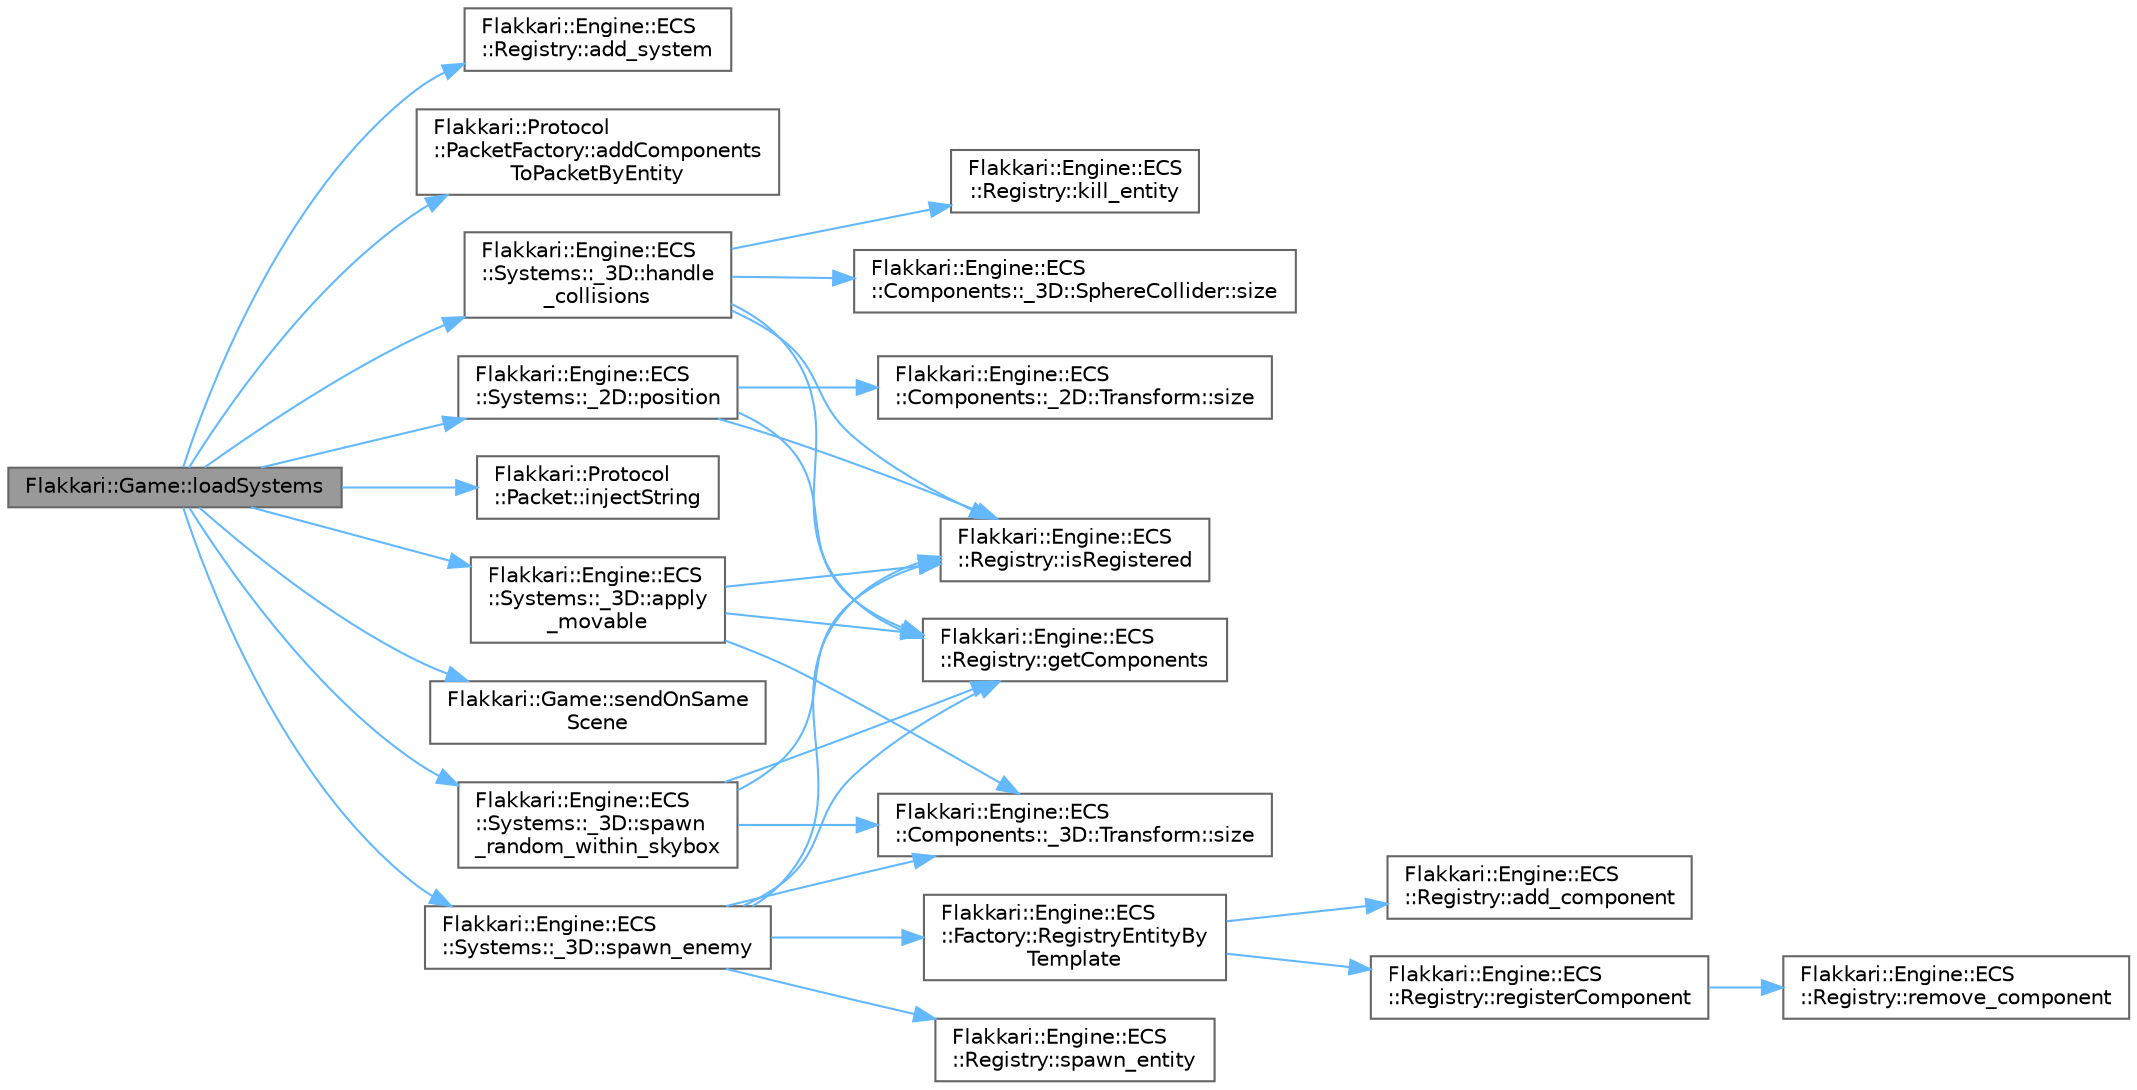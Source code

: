 digraph "Flakkari::Game::loadSystems"
{
 // LATEX_PDF_SIZE
  bgcolor="transparent";
  edge [fontname=Helvetica,fontsize=10,labelfontname=Helvetica,labelfontsize=10];
  node [fontname=Helvetica,fontsize=10,shape=box,height=0.2,width=0.4];
  rankdir="LR";
  Node1 [id="Node000001",label="Flakkari::Game::loadSystems",height=0.2,width=0.4,color="gray40", fillcolor="grey60", style="filled", fontcolor="black",tooltip="Add all the systems of the game to the registry."];
  Node1 -> Node2 [id="edge1_Node000001_Node000002",color="steelblue1",style="solid",tooltip=" "];
  Node2 [id="Node000002",label="Flakkari::Engine::ECS\l::Registry::add_system",height=0.2,width=0.4,color="grey40", fillcolor="white", style="filled",URL="$d3/d58/classFlakkari_1_1Engine_1_1ECS_1_1Registry.html#a4b9afe929d82931e4fbbce85acb84fc1",tooltip="Add a system to the registry."];
  Node1 -> Node3 [id="edge2_Node000001_Node000003",color="steelblue1",style="solid",tooltip=" "];
  Node3 [id="Node000003",label="Flakkari::Protocol\l::PacketFactory::addComponents\lToPacketByEntity",height=0.2,width=0.4,color="grey40", fillcolor="white", style="filled",URL="$d7/d06/classFlakkari_1_1Protocol_1_1PacketFactory.html#a1b3ecd6a8b5169c43a3a24d7b6bb6069",tooltip="Add all the components of an entity to a packet."];
  Node1 -> Node4 [id="edge3_Node000001_Node000004",color="steelblue1",style="solid",tooltip=" "];
  Node4 [id="Node000004",label="Flakkari::Engine::ECS\l::Systems::_3D::apply\l_movable",height=0.2,width=0.4,color="grey40", fillcolor="white", style="filled",URL="$dd/d08/namespaceFlakkari_1_1Engine_1_1ECS_1_1Systems_1_1__3D.html#a9448286ff070a8d4c6a778deec46cff1",tooltip="Updates the position of all entities with a Transform and a Movable component based on their velocity..."];
  Node4 -> Node5 [id="edge4_Node000004_Node000005",color="steelblue1",style="solid",tooltip=" "];
  Node5 [id="Node000005",label="Flakkari::Engine::ECS\l::Registry::getComponents",height=0.2,width=0.4,color="grey40", fillcolor="white", style="filled",URL="$d3/d58/classFlakkari_1_1Engine_1_1ECS_1_1Registry.html#a21047c1f21371e92ad27e347f0af5371",tooltip="Get the Components object from the registry."];
  Node4 -> Node6 [id="edge5_Node000004_Node000006",color="steelblue1",style="solid",tooltip=" "];
  Node6 [id="Node000006",label="Flakkari::Engine::ECS\l::Registry::isRegistered",height=0.2,width=0.4,color="grey40", fillcolor="white", style="filled",URL="$d3/d58/classFlakkari_1_1Engine_1_1ECS_1_1Registry.html#a022c8cd14fed8dd41735787dc6a17414",tooltip="Check if an entity is registered in the registry."];
  Node4 -> Node7 [id="edge6_Node000004_Node000007",color="steelblue1",style="solid",tooltip=" "];
  Node7 [id="Node000007",label="Flakkari::Engine::ECS\l::Components::_3D::Transform::size",height=0.2,width=0.4,color="grey40", fillcolor="white", style="filled",URL="$da/dae/structFlakkari_1_1Engine_1_1ECS_1_1Components_1_1__3D_1_1Transform.html#a39b4cfed359413b4fb3b38c3acb52fbb",tooltip=" "];
  Node1 -> Node8 [id="edge7_Node000001_Node000008",color="steelblue1",style="solid",tooltip=" "];
  Node8 [id="Node000008",label="Flakkari::Engine::ECS\l::Systems::_3D::handle\l_collisions",height=0.2,width=0.4,color="grey40", fillcolor="white", style="filled",URL="$dd/d08/namespaceFlakkari_1_1Engine_1_1ECS_1_1Systems_1_1__3D.html#a4d574733d5ff89325e8664dd162a427b",tooltip="Handles collisions between entities."];
  Node8 -> Node5 [id="edge8_Node000008_Node000005",color="steelblue1",style="solid",tooltip=" "];
  Node8 -> Node6 [id="edge9_Node000008_Node000006",color="steelblue1",style="solid",tooltip=" "];
  Node8 -> Node9 [id="edge10_Node000008_Node000009",color="steelblue1",style="solid",tooltip=" "];
  Node9 [id="Node000009",label="Flakkari::Engine::ECS\l::Registry::kill_entity",height=0.2,width=0.4,color="grey40", fillcolor="white", style="filled",URL="$d3/d58/classFlakkari_1_1Engine_1_1ECS_1_1Registry.html#a7fc7d812593412b6f6c81f3c7be2edbc",tooltip="Kill an entity from the registry."];
  Node8 -> Node10 [id="edge11_Node000008_Node000010",color="steelblue1",style="solid",tooltip=" "];
  Node10 [id="Node000010",label="Flakkari::Engine::ECS\l::Components::_3D::SphereCollider::size",height=0.2,width=0.4,color="grey40", fillcolor="white", style="filled",URL="$d2/d45/structFlakkari_1_1Engine_1_1ECS_1_1Components_1_1__3D_1_1SphereCollider.html#a2132343ffc9d0ebec899db7c8ed7440c",tooltip=" "];
  Node1 -> Node11 [id="edge12_Node000001_Node000011",color="steelblue1",style="solid",tooltip=" "];
  Node11 [id="Node000011",label="Flakkari::Protocol\l::Packet::injectString",height=0.2,width=0.4,color="grey40", fillcolor="white", style="filled",URL="$db/d59/structFlakkari_1_1Protocol_1_1Packet.html#a63aaa79fce263bb0de32d73a8ffdb124",tooltip="Inject a string into the packet."];
  Node1 -> Node12 [id="edge13_Node000001_Node000012",color="steelblue1",style="solid",tooltip=" "];
  Node12 [id="Node000012",label="Flakkari::Engine::ECS\l::Systems::_2D::position",height=0.2,width=0.4,color="grey40", fillcolor="white", style="filled",URL="$d9/d92/namespaceFlakkari_1_1Engine_1_1ECS_1_1Systems_1_1__2D.html#aab7adbed4293a12c180840bde1569d88",tooltip="Updates the position of all entities with a Position and a Movable component based on their velocity."];
  Node12 -> Node5 [id="edge14_Node000012_Node000005",color="steelblue1",style="solid",tooltip=" "];
  Node12 -> Node6 [id="edge15_Node000012_Node000006",color="steelblue1",style="solid",tooltip=" "];
  Node12 -> Node13 [id="edge16_Node000012_Node000013",color="steelblue1",style="solid",tooltip=" "];
  Node13 [id="Node000013",label="Flakkari::Engine::ECS\l::Components::_2D::Transform::size",height=0.2,width=0.4,color="grey40", fillcolor="white", style="filled",URL="$d6/dd8/structFlakkari_1_1Engine_1_1ECS_1_1Components_1_1__2D_1_1Transform.html#ab3545a799c91a57c841cdfb22b916d55",tooltip=" "];
  Node1 -> Node14 [id="edge17_Node000001_Node000014",color="steelblue1",style="solid",tooltip=" "];
  Node14 [id="Node000014",label="Flakkari::Game::sendOnSame\lScene",height=0.2,width=0.4,color="grey40", fillcolor="white", style="filled",URL="$dd/ddd/classFlakkari_1_1Game.html#a049bba6f759cc1f72ed3ae6cbd14804f",tooltip=" "];
  Node1 -> Node15 [id="edge18_Node000001_Node000015",color="steelblue1",style="solid",tooltip=" "];
  Node15 [id="Node000015",label="Flakkari::Engine::ECS\l::Systems::_3D::spawn_enemy",height=0.2,width=0.4,color="grey40", fillcolor="white", style="filled",URL="$dd/d08/namespaceFlakkari_1_1Engine_1_1ECS_1_1Systems_1_1__3D.html#a469bd905b212e65cefca8711b241f320",tooltip="Spawns an enemy entity."];
  Node15 -> Node5 [id="edge19_Node000015_Node000005",color="steelblue1",style="solid",tooltip=" "];
  Node15 -> Node6 [id="edge20_Node000015_Node000006",color="steelblue1",style="solid",tooltip=" "];
  Node15 -> Node16 [id="edge21_Node000015_Node000016",color="steelblue1",style="solid",tooltip=" "];
  Node16 [id="Node000016",label="Flakkari::Engine::ECS\l::Factory::RegistryEntityBy\lTemplate",height=0.2,width=0.4,color="grey40", fillcolor="white", style="filled",URL="$dd/d19/namespaceFlakkari_1_1Engine_1_1ECS_1_1Factory.html#a030cc94b504689dc5b0794f123bd3cc6",tooltip="Add an entity to the registry based on a template JSON."];
  Node16 -> Node17 [id="edge22_Node000016_Node000017",color="steelblue1",style="solid",tooltip=" "];
  Node17 [id="Node000017",label="Flakkari::Engine::ECS\l::Registry::add_component",height=0.2,width=0.4,color="grey40", fillcolor="white", style="filled",URL="$d3/d58/classFlakkari_1_1Engine_1_1ECS_1_1Registry.html#ac35f7a0487749950d702b8a578a257d3",tooltip="Get the component from an entity."];
  Node16 -> Node18 [id="edge23_Node000016_Node000018",color="steelblue1",style="solid",tooltip=" "];
  Node18 [id="Node000018",label="Flakkari::Engine::ECS\l::Registry::registerComponent",height=0.2,width=0.4,color="grey40", fillcolor="white", style="filled",URL="$d3/d58/classFlakkari_1_1Engine_1_1ECS_1_1Registry.html#adf6f1c236167ac0d77ae17137f419d2f",tooltip="Get the component from an entity."];
  Node18 -> Node19 [id="edge24_Node000018_Node000019",color="steelblue1",style="solid",tooltip=" "];
  Node19 [id="Node000019",label="Flakkari::Engine::ECS\l::Registry::remove_component",height=0.2,width=0.4,color="grey40", fillcolor="white", style="filled",URL="$d3/d58/classFlakkari_1_1Engine_1_1ECS_1_1Registry.html#afec03d0edf17b2ad7098604ae70d0f33",tooltip="Remove a component from an entity in the registry."];
  Node15 -> Node7 [id="edge25_Node000015_Node000007",color="steelblue1",style="solid",tooltip=" "];
  Node15 -> Node20 [id="edge26_Node000015_Node000020",color="steelblue1",style="solid",tooltip=" "];
  Node20 [id="Node000020",label="Flakkari::Engine::ECS\l::Registry::spawn_entity",height=0.2,width=0.4,color="grey40", fillcolor="white", style="filled",URL="$d3/d58/classFlakkari_1_1Engine_1_1ECS_1_1Registry.html#a81799a52fa1e3deabdea66ac4b044729",tooltip="Spawn a new entity in the registry."];
  Node1 -> Node21 [id="edge27_Node000001_Node000021",color="steelblue1",style="solid",tooltip=" "];
  Node21 [id="Node000021",label="Flakkari::Engine::ECS\l::Systems::_3D::spawn\l_random_within_skybox",height=0.2,width=0.4,color="grey40", fillcolor="white", style="filled",URL="$dd/d08/namespaceFlakkari_1_1Engine_1_1ECS_1_1Systems_1_1__3D.html#ac4beb66936d9eaf1b8b9d26e5b77fb6d",tooltip="Spawns a random entity within a skybox."];
  Node21 -> Node5 [id="edge28_Node000021_Node000005",color="steelblue1",style="solid",tooltip=" "];
  Node21 -> Node6 [id="edge29_Node000021_Node000006",color="steelblue1",style="solid",tooltip=" "];
  Node21 -> Node7 [id="edge30_Node000021_Node000007",color="steelblue1",style="solid",tooltip=" "];
}

